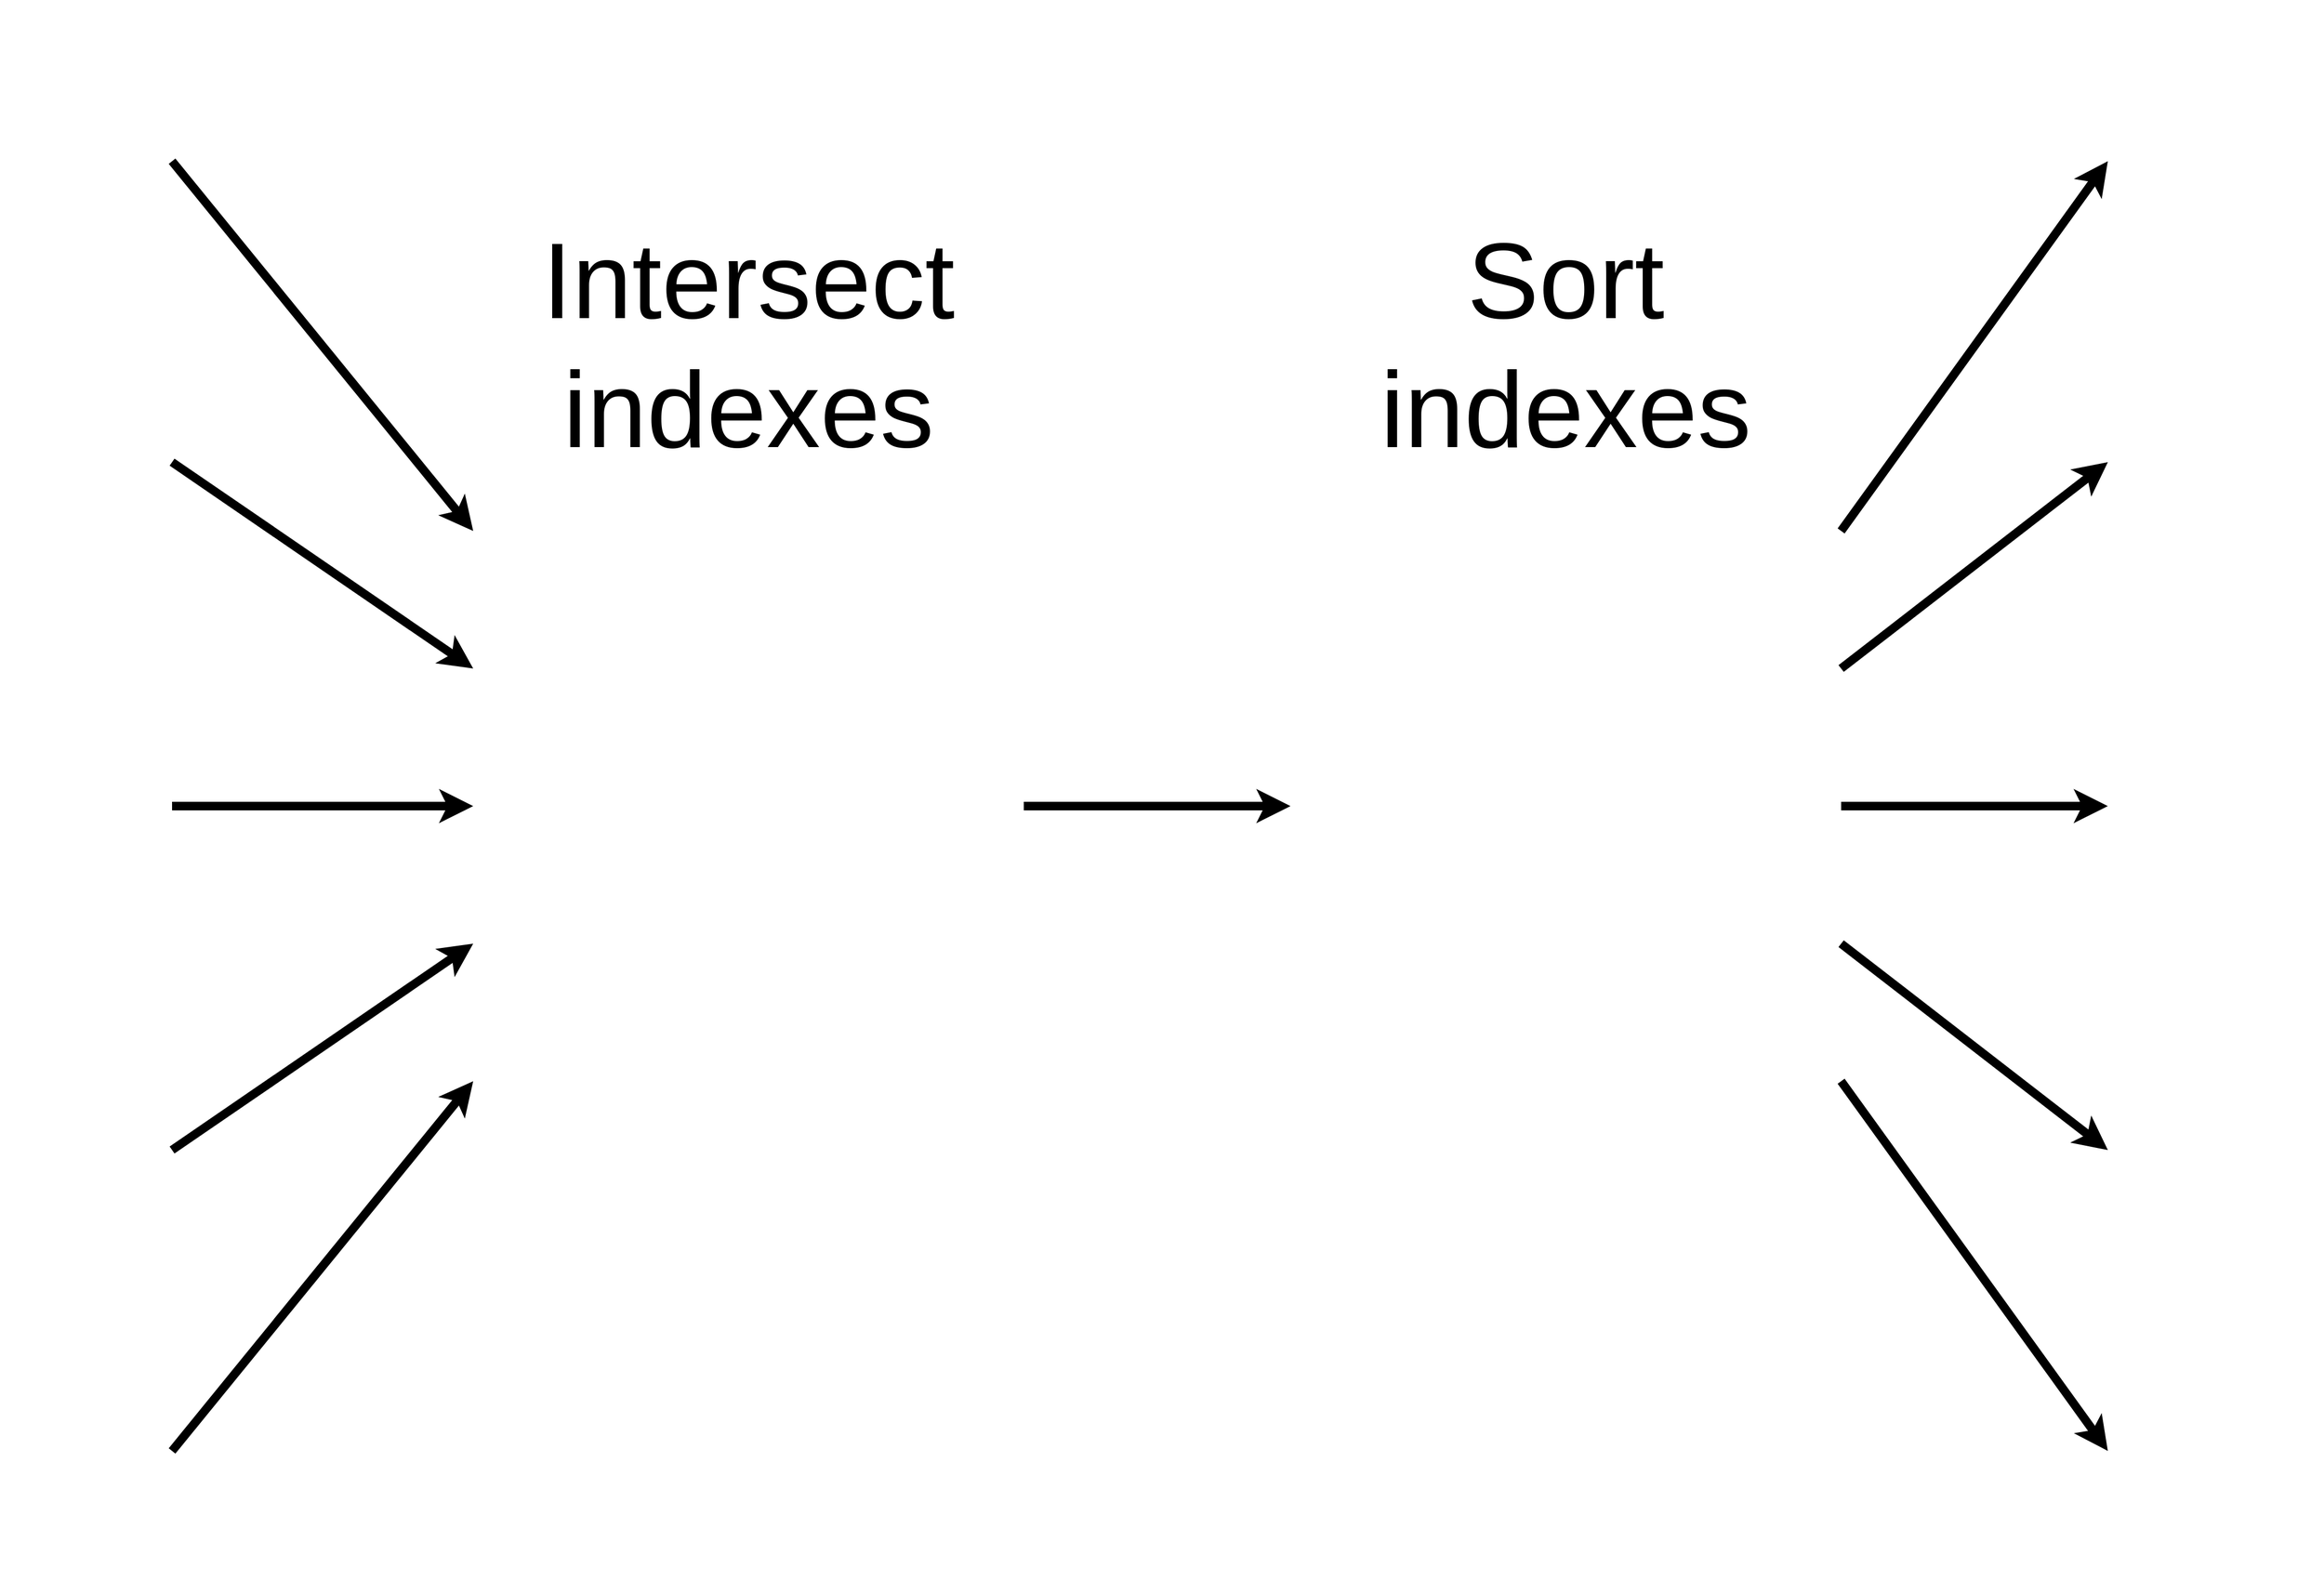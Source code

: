 <mxfile version="21.3.7" type="device">
  <diagram id="b08OqAxVePv6Sa1I8fPX" name="Pagina-1">
    <mxGraphModel dx="4776" dy="4137" grid="1" gridSize="10" guides="1" tooltips="1" connect="1" arrows="1" fold="1" page="1" pageScale="1" pageWidth="827" pageHeight="1169" math="0" shadow="0">
      <root>
        <mxCell id="0" />
        <mxCell id="1" parent="0" />
        <mxCell id="6OPj72_bPwJZwYSWlsJE-10" style="rounded=0;orthogonalLoop=1;jettySize=auto;html=1;exitX=1;exitY=0.5;exitDx=0;exitDy=0;entryX=0;entryY=0.75;entryDx=0;entryDy=0;strokeWidth=8;" edge="1" parent="1" source="6OPj72_bPwJZwYSWlsJE-1" target="6OPj72_bPwJZwYSWlsJE-7">
          <mxGeometry relative="1" as="geometry" />
        </mxCell>
        <mxCell id="6OPj72_bPwJZwYSWlsJE-1" value="" style="shape=image;verticalLabelPosition=bottom;labelBackgroundColor=default;verticalAlign=top;aspect=fixed;imageAspect=0;image=https://cdn-icons-png.flaticon.com/512/6902/6902893.png;" vertex="1" parent="1">
          <mxGeometry x="160" y="720" width="160" height="160" as="geometry" />
        </mxCell>
        <mxCell id="6OPj72_bPwJZwYSWlsJE-9" style="edgeStyle=orthogonalEdgeStyle;rounded=0;orthogonalLoop=1;jettySize=auto;html=1;exitX=1;exitY=0.5;exitDx=0;exitDy=0;strokeWidth=8;" edge="1" parent="1" source="6OPj72_bPwJZwYSWlsJE-4" target="6OPj72_bPwJZwYSWlsJE-7">
          <mxGeometry relative="1" as="geometry" />
        </mxCell>
        <mxCell id="6OPj72_bPwJZwYSWlsJE-4" value="" style="shape=image;verticalLabelPosition=bottom;labelBackgroundColor=default;verticalAlign=top;aspect=fixed;imageAspect=0;image=https://cdn-icons-png.flaticon.com/512/1951/1951419.png;" vertex="1" parent="1">
          <mxGeometry x="160" y="400" width="160" height="160" as="geometry" />
        </mxCell>
        <mxCell id="6OPj72_bPwJZwYSWlsJE-8" style="rounded=0;orthogonalLoop=1;jettySize=auto;html=1;exitX=1;exitY=0.5;exitDx=0;exitDy=0;entryX=0;entryY=0.25;entryDx=0;entryDy=0;strokeWidth=8;" edge="1" parent="1" source="6OPj72_bPwJZwYSWlsJE-6" target="6OPj72_bPwJZwYSWlsJE-7">
          <mxGeometry relative="1" as="geometry" />
        </mxCell>
        <mxCell id="6OPj72_bPwJZwYSWlsJE-6" value="" style="shape=image;verticalLabelPosition=bottom;labelBackgroundColor=default;verticalAlign=top;aspect=fixed;imageAspect=0;image=https://cdn-icons-png.flaticon.com/512/4178/4178684.png;" vertex="1" parent="1">
          <mxGeometry x="160" y="80" width="160" height="160" as="geometry" />
        </mxCell>
        <mxCell id="6OPj72_bPwJZwYSWlsJE-13" style="edgeStyle=orthogonalEdgeStyle;rounded=0;orthogonalLoop=1;jettySize=auto;html=1;exitX=1;exitY=0.5;exitDx=0;exitDy=0;entryX=0;entryY=0.5;entryDx=0;entryDy=0;strokeWidth=8;" edge="1" parent="1" source="6OPj72_bPwJZwYSWlsJE-7" target="6OPj72_bPwJZwYSWlsJE-12">
          <mxGeometry relative="1" as="geometry" />
        </mxCell>
        <mxCell id="6OPj72_bPwJZwYSWlsJE-7" value="" style="shape=image;verticalLabelPosition=bottom;labelBackgroundColor=default;verticalAlign=top;aspect=fixed;imageAspect=0;image=https://cdn-icons-png.flaticon.com/512/4103/4103632.png;" vertex="1" parent="1">
          <mxGeometry x="600" y="224" width="512" height="512" as="geometry" />
        </mxCell>
        <mxCell id="6OPj72_bPwJZwYSWlsJE-11" value="Intersect indexes" style="text;html=1;strokeColor=none;fillColor=none;align=center;verticalAlign=middle;whiteSpace=wrap;rounded=0;strokeWidth=100;fontSize=100;" vertex="1" parent="1">
          <mxGeometry x="581" y="-60" width="550" height="220" as="geometry" />
        </mxCell>
        <mxCell id="6OPj72_bPwJZwYSWlsJE-17" style="rounded=0;orthogonalLoop=1;jettySize=auto;html=1;exitX=1;exitY=0.25;exitDx=0;exitDy=0;entryX=0;entryY=0.5;entryDx=0;entryDy=0;strokeWidth=8;" edge="1" parent="1" source="6OPj72_bPwJZwYSWlsJE-12">
          <mxGeometry relative="1" as="geometry">
            <mxPoint x="2120" y="160" as="targetPoint" />
          </mxGeometry>
        </mxCell>
        <mxCell id="6OPj72_bPwJZwYSWlsJE-12" value="" style="shape=image;verticalLabelPosition=bottom;labelBackgroundColor=default;verticalAlign=top;aspect=fixed;imageAspect=0;image=https://cdn-icons-png.flaticon.com/512/1707/1707647.png;" vertex="1" parent="1">
          <mxGeometry x="1360" y="224" width="512" height="512" as="geometry" />
        </mxCell>
        <mxCell id="6OPj72_bPwJZwYSWlsJE-14" value="Sort indexes" style="text;html=1;strokeColor=none;fillColor=none;align=center;verticalAlign=middle;whiteSpace=wrap;rounded=0;strokeWidth=100;fontSize=100;" vertex="1" parent="1">
          <mxGeometry x="1341" y="-60" width="550" height="220" as="geometry" />
        </mxCell>
        <mxCell id="6OPj72_bPwJZwYSWlsJE-20" style="rounded=0;orthogonalLoop=1;jettySize=auto;html=1;exitX=1;exitY=0.75;exitDx=0;exitDy=0;entryX=0;entryY=0;entryDx=0;entryDy=0;strokeWidth=8;" edge="1" parent="1" source="6OPj72_bPwJZwYSWlsJE-18" target="6OPj72_bPwJZwYSWlsJE-7">
          <mxGeometry relative="1" as="geometry" />
        </mxCell>
        <mxCell id="6OPj72_bPwJZwYSWlsJE-18" value="" style="shape=image;verticalLabelPosition=bottom;labelBackgroundColor=default;verticalAlign=top;aspect=fixed;imageAspect=0;image=https://cdn-icons-png.flaticon.com/512/2355/2355692.png;" vertex="1" parent="1">
          <mxGeometry x="160" y="-240" width="160" height="160" as="geometry" />
        </mxCell>
        <mxCell id="6OPj72_bPwJZwYSWlsJE-21" style="rounded=0;orthogonalLoop=1;jettySize=auto;html=1;exitX=1;exitY=0.25;exitDx=0;exitDy=0;entryX=0;entryY=1;entryDx=0;entryDy=0;strokeWidth=8;" edge="1" parent="1" source="6OPj72_bPwJZwYSWlsJE-19" target="6OPj72_bPwJZwYSWlsJE-7">
          <mxGeometry relative="1" as="geometry" />
        </mxCell>
        <mxCell id="6OPj72_bPwJZwYSWlsJE-19" value="" style="shape=image;verticalLabelPosition=bottom;labelBackgroundColor=default;verticalAlign=top;aspect=fixed;imageAspect=0;image=https://cdn-icons-png.flaticon.com/512/8448/8448749.png;" vertex="1" parent="1">
          <mxGeometry x="160" y="1040" width="160" height="160" as="geometry" />
        </mxCell>
        <mxCell id="6OPj72_bPwJZwYSWlsJE-27" value="" style="shape=image;verticalLabelPosition=bottom;labelBackgroundColor=default;verticalAlign=top;aspect=fixed;imageAspect=0;image=https://cdn-icons-png.flaticon.com/512/6902/6902893.png;" vertex="1" parent="1">
          <mxGeometry x="2120" y="720" width="160" height="160" as="geometry" />
        </mxCell>
        <mxCell id="6OPj72_bPwJZwYSWlsJE-28" value="" style="shape=image;verticalLabelPosition=bottom;labelBackgroundColor=default;verticalAlign=top;aspect=fixed;imageAspect=0;image=https://cdn-icons-png.flaticon.com/512/1951/1951419.png;" vertex="1" parent="1">
          <mxGeometry x="2120" y="400" width="160" height="160" as="geometry" />
        </mxCell>
        <mxCell id="6OPj72_bPwJZwYSWlsJE-29" value="" style="shape=image;verticalLabelPosition=bottom;labelBackgroundColor=default;verticalAlign=top;aspect=fixed;imageAspect=0;image=https://cdn-icons-png.flaticon.com/512/4178/4178684.png;" vertex="1" parent="1">
          <mxGeometry x="2120" y="80" width="160" height="160" as="geometry" />
        </mxCell>
        <mxCell id="6OPj72_bPwJZwYSWlsJE-30" value="" style="shape=image;verticalLabelPosition=bottom;labelBackgroundColor=default;verticalAlign=top;aspect=fixed;imageAspect=0;image=https://cdn-icons-png.flaticon.com/512/2355/2355692.png;" vertex="1" parent="1">
          <mxGeometry x="2120" y="-240" width="160" height="160" as="geometry" />
        </mxCell>
        <mxCell id="6OPj72_bPwJZwYSWlsJE-31" value="" style="shape=image;verticalLabelPosition=bottom;labelBackgroundColor=default;verticalAlign=top;aspect=fixed;imageAspect=0;image=https://cdn-icons-png.flaticon.com/512/8448/8448749.png;" vertex="1" parent="1">
          <mxGeometry x="2120" y="1040" width="160" height="160" as="geometry" />
        </mxCell>
        <mxCell id="6OPj72_bPwJZwYSWlsJE-33" style="rounded=0;orthogonalLoop=1;jettySize=auto;html=1;exitX=1;exitY=0;exitDx=0;exitDy=0;entryX=0;entryY=0.75;entryDx=0;entryDy=0;strokeWidth=8;" edge="1" parent="1" source="6OPj72_bPwJZwYSWlsJE-12" target="6OPj72_bPwJZwYSWlsJE-30">
          <mxGeometry relative="1" as="geometry">
            <mxPoint x="1882" y="362" as="sourcePoint" />
            <mxPoint x="2130" y="170" as="targetPoint" />
          </mxGeometry>
        </mxCell>
        <mxCell id="6OPj72_bPwJZwYSWlsJE-34" style="rounded=0;orthogonalLoop=1;jettySize=auto;html=1;exitX=1;exitY=0.5;exitDx=0;exitDy=0;entryX=0;entryY=0.5;entryDx=0;entryDy=0;strokeWidth=8;" edge="1" parent="1" source="6OPj72_bPwJZwYSWlsJE-12" target="6OPj72_bPwJZwYSWlsJE-28">
          <mxGeometry relative="1" as="geometry">
            <mxPoint x="1892" y="372" as="sourcePoint" />
            <mxPoint x="2140" y="180" as="targetPoint" />
          </mxGeometry>
        </mxCell>
        <mxCell id="6OPj72_bPwJZwYSWlsJE-35" style="rounded=0;orthogonalLoop=1;jettySize=auto;html=1;exitX=1;exitY=0.75;exitDx=0;exitDy=0;entryX=0;entryY=0.5;entryDx=0;entryDy=0;strokeWidth=8;" edge="1" parent="1" source="6OPj72_bPwJZwYSWlsJE-12" target="6OPj72_bPwJZwYSWlsJE-27">
          <mxGeometry relative="1" as="geometry">
            <mxPoint x="1902" y="382" as="sourcePoint" />
            <mxPoint x="2150" y="190" as="targetPoint" />
          </mxGeometry>
        </mxCell>
        <mxCell id="6OPj72_bPwJZwYSWlsJE-36" style="rounded=0;orthogonalLoop=1;jettySize=auto;html=1;exitX=1;exitY=1;exitDx=0;exitDy=0;entryX=0;entryY=0.25;entryDx=0;entryDy=0;strokeWidth=8;" edge="1" parent="1" source="6OPj72_bPwJZwYSWlsJE-12" target="6OPj72_bPwJZwYSWlsJE-31">
          <mxGeometry relative="1" as="geometry">
            <mxPoint x="1912" y="392" as="sourcePoint" />
            <mxPoint x="2160" y="200" as="targetPoint" />
          </mxGeometry>
        </mxCell>
        <mxCell id="6OPj72_bPwJZwYSWlsJE-15" value="" style="shape=image;verticalLabelPosition=bottom;labelBackgroundColor=default;verticalAlign=top;aspect=fixed;imageAspect=0;image=https://cdn-icons-png.flaticon.com/512/9946/9946758.png;" vertex="1" parent="1">
          <mxGeometry x="2250" y="-270" width="70" height="70" as="geometry" />
        </mxCell>
        <mxCell id="6OPj72_bPwJZwYSWlsJE-37" value="" style="shape=image;verticalLabelPosition=bottom;labelBackgroundColor=default;verticalAlign=top;aspect=fixed;imageAspect=0;image=https://cdn-icons-png.flaticon.com/512/9946/9946758.png;" vertex="1" parent="1">
          <mxGeometry x="2250" y="50" width="70" height="70" as="geometry" />
        </mxCell>
        <mxCell id="6OPj72_bPwJZwYSWlsJE-38" value="" style="shape=image;verticalLabelPosition=bottom;labelBackgroundColor=default;verticalAlign=top;aspect=fixed;imageAspect=0;image=https://cdn-icons-png.flaticon.com/512/9946/9946758.png;" vertex="1" parent="1">
          <mxGeometry x="2250" y="370" width="70" height="70" as="geometry" />
        </mxCell>
        <mxCell id="6OPj72_bPwJZwYSWlsJE-39" value="" style="shape=image;verticalLabelPosition=bottom;labelBackgroundColor=default;verticalAlign=top;aspect=fixed;imageAspect=0;image=https://cdn-icons-png.flaticon.com/512/9946/9946758.png;" vertex="1" parent="1">
          <mxGeometry x="2250" y="690" width="70" height="70" as="geometry" />
        </mxCell>
        <mxCell id="6OPj72_bPwJZwYSWlsJE-40" value="" style="shape=image;verticalLabelPosition=bottom;labelBackgroundColor=default;verticalAlign=top;aspect=fixed;imageAspect=0;image=https://cdn-icons-png.flaticon.com/512/9946/9946758.png;" vertex="1" parent="1">
          <mxGeometry x="2250" y="996" width="70" height="70" as="geometry" />
        </mxCell>
      </root>
    </mxGraphModel>
  </diagram>
</mxfile>
